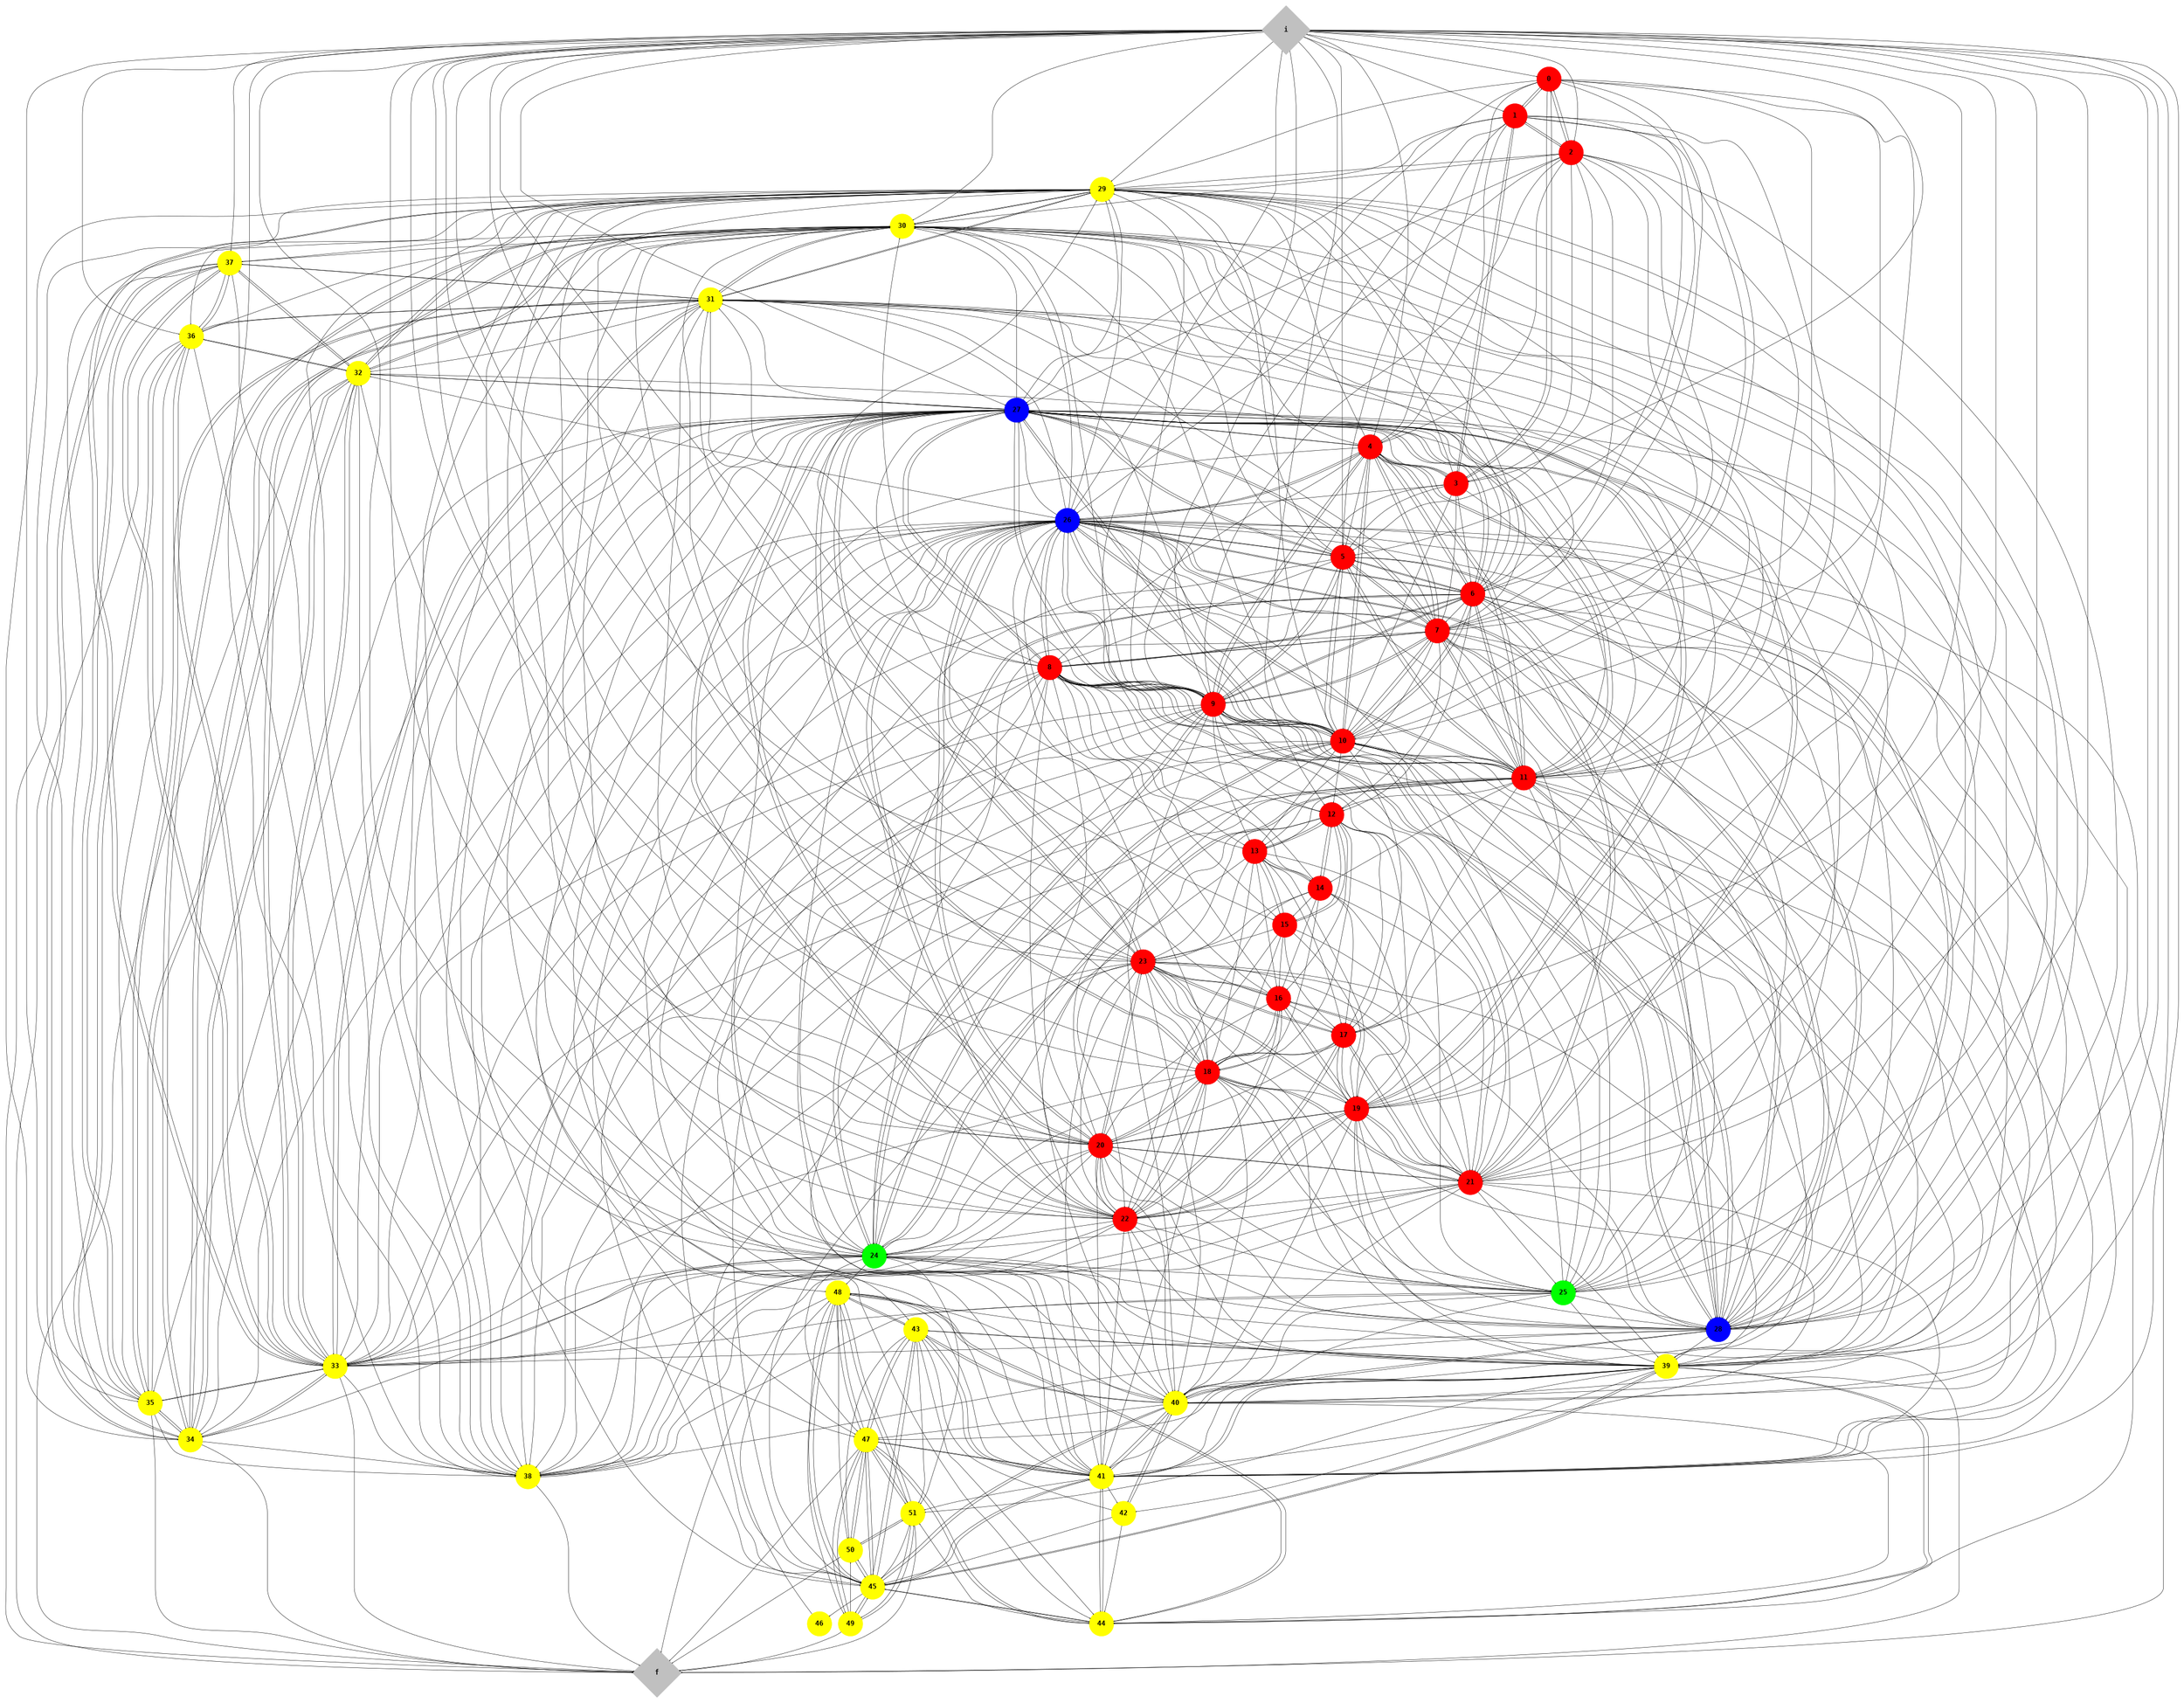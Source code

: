 digraph Bosch{
size = "40,20";
graph[rankdir=TB, center=true, margin=0.05, nodesep=0.2, ranksep=0.5]
node[fontname="Courier-Bold", fontsize=14]
edge[arrowsize=0.2, arrowhead=normal]
i [shape=diamond, style=filled, fontsize=20, color=gray, width=2, height=2, fixedsize=true]
f [shape=diamond, style=filled, fontsize=20, color=gray, width=2, height=2, fixedsize=true]
0 [shape=circle, style=filled, fontsize=20, color=red, width=1, height=1, fixedsize=true]
1 [shape=circle, style=filled, fontsize=20, color=red, width=1, height=1, fixedsize=true]
2 [shape=circle, style=filled, fontsize=20, color=red, width=1, height=1, fixedsize=true]
3 [shape=circle, style=filled, fontsize=20, color=red, width=1, height=1, fixedsize=true]
4 [shape=circle, style=filled, fontsize=20, color=red, width=1, height=1, fixedsize=true]
5 [shape=circle, style=filled, fontsize=20, color=red, width=1, height=1, fixedsize=true]
6 [shape=circle, style=filled, fontsize=20, color=red, width=1, height=1, fixedsize=true]
7 [shape=circle, style=filled, fontsize=20, color=red, width=1, height=1, fixedsize=true]
8 [shape=circle, style=filled, fontsize=20, color=red, width=1, height=1, fixedsize=true]
9 [shape=circle, style=filled, fontsize=20, color=red, width=1, height=1, fixedsize=true]
10 [shape=circle, style=filled, fontsize=20, color=red, width=1, height=1, fixedsize=true]
11 [shape=circle, style=filled, fontsize=20, color=red, width=1, height=1, fixedsize=true]
12 [shape=circle, style=filled, fontsize=20, color=red, width=1, height=1, fixedsize=true]
13 [shape=circle, style=filled, fontsize=20, color=red, width=1, height=1, fixedsize=true]
14 [shape=circle, style=filled, fontsize=20, color=red, width=1, height=1, fixedsize=true]
15 [shape=circle, style=filled, fontsize=20, color=red, width=1, height=1, fixedsize=true]
16 [shape=circle, style=filled, fontsize=20, color=red, width=1, height=1, fixedsize=true]
17 [shape=circle, style=filled, fontsize=20, color=red, width=1, height=1, fixedsize=true]
18 [shape=circle, style=filled, fontsize=20, color=red, width=1, height=1, fixedsize=true]
19 [shape=circle, style=filled, fontsize=20, color=red, width=1, height=1, fixedsize=true]
20 [shape=circle, style=filled, fontsize=20, color=red, width=1, height=1, fixedsize=true]
21 [shape=circle, style=filled, fontsize=20, color=red, width=1, height=1, fixedsize=true]
22 [shape=circle, style=filled, fontsize=20, color=red, width=1, height=1, fixedsize=true]
23 [shape=circle, style=filled, fontsize=20, color=red, width=1, height=1, fixedsize=true]
24 [shape=circle, style=filled, fontsize=20, color=green, width=1, height=1, fixedsize=true]
25 [shape=circle, style=filled, fontsize=20, color=green, width=1, height=1, fixedsize=true]
26 [shape=circle, style=filled, fontsize=20, color=blue, width=1, height=1, fixedsize=true]
27 [shape=circle, style=filled, fontsize=20, color=blue, width=1, height=1, fixedsize=true]
28 [shape=circle, style=filled, fontsize=20, color=blue, width=1, height=1, fixedsize=true]
29 [shape=circle, style=filled, fontsize=20, color=yellow, width=1, height=1, fixedsize=true]
30 [shape=circle, style=filled, fontsize=20, color=yellow, width=1, height=1, fixedsize=true]
31 [shape=circle, style=filled, fontsize=20, color=yellow, width=1, height=1, fixedsize=true]
32 [shape=circle, style=filled, fontsize=20, color=yellow, width=1, height=1, fixedsize=true]
33 [shape=circle, style=filled, fontsize=20, color=yellow, width=1, height=1, fixedsize=true]
34 [shape=circle, style=filled, fontsize=20, color=yellow, width=1, height=1, fixedsize=true]
35 [shape=circle, style=filled, fontsize=20, color=yellow, width=1, height=1, fixedsize=true]
36 [shape=circle, style=filled, fontsize=20, color=yellow, width=1, height=1, fixedsize=true]
37 [shape=circle, style=filled, fontsize=20, color=yellow, width=1, height=1, fixedsize=true]
38 [shape=circle, style=filled, fontsize=20, color=yellow, width=1, height=1, fixedsize=true]
39 [shape=circle, style=filled, fontsize=20, color=yellow, width=1, height=1, fixedsize=true]
40 [shape=circle, style=filled, fontsize=20, color=yellow, width=1, height=1, fixedsize=true]
41 [shape=circle, style=filled, fontsize=20, color=yellow, width=1, height=1, fixedsize=true]
42 [shape=circle, style=filled, fontsize=20, color=yellow, width=1, height=1, fixedsize=true]
43 [shape=circle, style=filled, fontsize=20, color=yellow, width=1, height=1, fixedsize=true]
44 [shape=circle, style=filled, fontsize=20, color=yellow, width=1, height=1, fixedsize=true]
45 [shape=circle, style=filled, fontsize=20, color=yellow, width=1, height=1, fixedsize=true]
46 [shape=circle, style=filled, fontsize=20, color=yellow, width=1, height=1, fixedsize=true]
47 [shape=circle, style=filled, fontsize=20, color=yellow, width=1, height=1, fixedsize=true]
48 [shape=circle, style=filled, fontsize=20, color=yellow, width=1, height=1, fixedsize=true]
49 [shape=circle, style=filled, fontsize=20, color=yellow, width=1, height=1, fixedsize=true]
50 [shape=circle, style=filled, fontsize=20, color=yellow, width=1, height=1, fixedsize=true]
51 [shape=circle, style=filled, fontsize=20, color=yellow, width=1, height=1, fixedsize=true]
i -> 0 [penwidth=1]
0 -> 1 [penwidth=1]
1 -> 2 [penwidth=1]
2 -> 4 [penwidth=1]
4 -> 7 [penwidth=1]
7 -> 11 [penwidth=1]
11 -> 8 [penwidth=1]
8 -> 30 [penwidth=1]
30 -> 29 [penwidth=1]
29 -> 31 [penwidth=1]
31 -> 33 [penwidth=1]
33 -> 34 [penwidth=1]
34 -> 35 [penwidth=1]
35 -> 37 [penwidth=1]
37 -> f [penwidth=1]
i -> 12 [penwidth=1]
12 -> 13 [penwidth=1]
13 -> 14 [penwidth=1]
14 -> 16 [penwidth=1]
16 -> 18 [penwidth=1]
18 -> 20 [penwidth=1]
20 -> 21 [penwidth=1]
21 -> 30 [penwidth=1]
29 -> 33 [penwidth=1]
i -> 1 [penwidth=1]
2 -> 0 [penwidth=1]
0 -> 5 [penwidth=1]
5 -> 6 [penwidth=1]
6 -> 10 [penwidth=1]
10 -> 8 [penwidth=1]
8 -> 29 [penwidth=1]
29 -> 30 [penwidth=1]
30 -> 33 [penwidth=1]
1 -> 0 [penwidth=1]
0 -> 2 [penwidth=1]
2 -> 10 [penwidth=1]
10 -> 4 [penwidth=1]
7 -> 8 [penwidth=1]
34 -> 36 [penwidth=1]
36 -> 37 [penwidth=1]
1 -> 3 [penwidth=1]
3 -> 0 [penwidth=1]
0 -> 4 [penwidth=1]
4 -> 11 [penwidth=1]
11 -> 7 [penwidth=1]
30 -> 34 [penwidth=1]
34 -> 33 [penwidth=1]
33 -> 36 [penwidth=1]
3 -> 4 [penwidth=1]
8 -> 10 [penwidth=1]
10 -> 29 [penwidth=1]
i -> 13 [penwidth=1]
13 -> 15 [penwidth=1]
15 -> 12 [penwidth=1]
12 -> 17 [penwidth=1]
17 -> 19 [penwidth=1]
19 -> 20 [penwidth=1]
20 -> 22 [penwidth=1]
22 -> 29 [penwidth=1]
34 -> 37 [penwidth=1]
37 -> 33 [penwidth=1]
33 -> 35 [penwidth=1]
35 -> f [penwidth=1]
i -> 24 [penwidth=1]
24 -> 26 [penwidth=1]
26 -> 30 [penwidth=1]
29 -> 34 [penwidth=1]
4 -> 10 [penwidth=1]
10 -> 7 [penwidth=1]
14 -> 17 [penwidth=1]
17 -> 18 [penwidth=1]
0 -> 3 [penwidth=1]
3 -> 1 [penwidth=1]
1 -> 9 [penwidth=1]
9 -> 5 [penwidth=1]
6 -> 8 [penwidth=1]
36 -> 34 [penwidth=1]
4 -> 8 [penwidth=1]
8 -> 7 [penwidth=1]
7 -> 9 [penwidth=1]
9 -> 29 [penwidth=1]
4 -> 6 [penwidth=1]
8 -> 9 [penwidth=1]
31 -> 30 [penwidth=1]
35 -> 34 [penwidth=1]
2 -> 5 [penwidth=1]
2 -> 1 [penwidth=1]
1 -> 4 [penwidth=1]
13 -> 12 [penwidth=1]
12 -> 14 [penwidth=1]
20 -> 23 [penwidth=1]
23 -> 29 [penwidth=1]
37 -> 36 [penwidth=1]
36 -> f [penwidth=1]
5 -> 7 [penwidth=1]
10 -> 30 [penwidth=1]
15 -> 16 [penwidth=1]
16 -> 23 [penwidth=1]
23 -> 18 [penwidth=1]
20 -> 29 [penwidth=1]
i -> 25 [penwidth=1]
25 -> 26 [penwidth=1]
16 -> 19 [penwidth=1]
2 -> 9 [penwidth=1]
9 -> 7 [penwidth=1]
7 -> 4 [penwidth=1]
8 -> 27 [penwidth=1]
27 -> 29 [penwidth=1]
10 -> 5 [penwidth=1]
3 -> 5 [penwidth=1]
7 -> 10 [penwidth=1]
1 -> 5 [penwidth=1]
5 -> 10 [penwidth=1]
10 -> 6 [penwidth=1]
8 -> 41 [penwidth=1]
41 -> 39 [penwidth=1]
39 -> 40 [penwidth=1]
40 -> 44 [penwidth=1]
44 -> 45 [penwidth=1]
45 -> 47 [penwidth=1]
47 -> 48 [penwidth=1]
48 -> 49 [penwidth=1]
49 -> 51 [penwidth=1]
51 -> f [penwidth=1]
8 -> 11 [penwidth=1]
11 -> 30 [penwidth=1]
37 -> 34 [penwidth=1]
34 -> f [penwidth=1]
15 -> 17 [penwidth=1]
17 -> 22 [penwidth=1]
22 -> 18 [penwidth=1]
5 -> 11 [penwidth=1]
11 -> 6 [penwidth=1]
30 -> 35 [penwidth=1]
35 -> 33 [penwidth=1]
31 -> 34 [penwidth=1]
33 -> f [penwidth=1]
26 -> 29 [penwidth=1]
3 -> 9 [penwidth=1]
9 -> 4 [penwidth=1]
9 -> 30 [penwidth=1]
5 -> 9 [penwidth=1]
11 -> 29 [penwidth=1]
9 -> 27 [penwidth=1]
3 -> 11 [penwidth=1]
11 -> 5 [penwidth=1]
12 -> 16 [penwidth=1]
9 -> 39 [penwidth=1]
39 -> 45 [penwidth=1]
45 -> 40 [penwidth=1]
40 -> 43 [penwidth=1]
43 -> 41 [penwidth=1]
41 -> 47 [penwidth=1]
48 -> 50 [penwidth=1]
50 -> 51 [penwidth=1]
11 -> 26 [penwidth=1]
30 -> 31 [penwidth=1]
37 -> 38 [penwidth=1]
38 -> f [penwidth=1]
21 -> 29 [penwidth=1]
30 -> 32 [penwidth=1]
32 -> 36 [penwidth=1]
6 -> 11 [penwidth=1]
0 -> 11 [penwidth=1]
11 -> 4 [penwidth=1]
3 -> 10 [penwidth=1]
8 -> 39 [penwidth=1]
41 -> 45 [penwidth=1]
22 -> 39 [penwidth=1]
40 -> 41 [penwidth=1]
41 -> 43 [penwidth=1]
43 -> 45 [penwidth=1]
32 -> 33 [penwidth=1]
i -> 2 [penwidth=1]
45 -> 41 [penwidth=1]
47 -> 51 [penwidth=1]
51 -> 48 [penwidth=1]
49 -> f [penwidth=1]
i -> 30 [penwidth=1]
24 -> 27 [penwidth=1]
33 -> 37 [penwidth=1]
14 -> 13 [penwidth=1]
13 -> 17 [penwidth=1]
24 -> 29 [penwidth=1]
32 -> 34 [penwidth=1]
5 -> 8 [penwidth=1]
2 -> 11 [penwidth=1]
36 -> 33 [penwidth=1]
14 -> 21 [penwidth=1]
21 -> 17 [penwidth=1]
26 -> 39 [penwidth=1]
39 -> 41 [penwidth=1]
41 -> 40 [penwidth=1]
43 -> 44 [penwidth=1]
50 -> f [penwidth=1]
13 -> 16 [penwidth=1]
14 -> 12 [penwidth=1]
17 -> 23 [penwidth=1]
20 -> 27 [penwidth=1]
12 -> 15 [penwidth=1]
15 -> 13 [penwidth=1]
13 -> 23 [penwidth=1]
23 -> 17 [penwidth=1]
22 -> 30 [penwidth=1]
9 -> 26 [penwidth=1]
30 -> 36 [penwidth=1]
10 -> 26 [penwidth=1]
18 -> 22 [penwidth=1]
22 -> 20 [penwidth=1]
12 -> 22 [penwidth=1]
22 -> 17 [penwidth=1]
37 -> 32 [penwidth=1]
23 -> 30 [penwidth=1]
14 -> 22 [penwidth=1]
22 -> 16 [penwidth=1]
8 -> 26 [penwidth=1]
i -> 29 [penwidth=1]
25 -> 27 [penwidth=1]
33 -> 30 [penwidth=1]
17 -> 21 [penwidth=1]
21 -> 18 [penwidth=1]
2 -> 6 [penwidth=1]
6 -> 5 [penwidth=1]
27 -> 30 [penwidth=1]
37 -> 35 [penwidth=1]
13 -> 21 [penwidth=1]
21 -> 16 [penwidth=1]
0 -> 9 [penwidth=1]
7 -> 29 [penwidth=1]
3 -> 7 [penwidth=1]
19 -> 22 [penwidth=1]
8 -> 6 [penwidth=1]
20 -> 30 [penwidth=1]
41 -> 44 [penwidth=1]
45 -> 48 [penwidth=1]
48 -> 47 [penwidth=1]
47 -> 49 [penwidth=1]
0 -> 10 [penwidth=1]
6 -> 30 [penwidth=1]
12 -> 23 [penwidth=1]
23 -> 16 [penwidth=1]
20 -> 26 [penwidth=1]
0 -> 6 [penwidth=1]
6 -> 4 [penwidth=1]
11 -> 27 [penwidth=1]
13 -> 22 [penwidth=1]
7 -> 30 [penwidth=1]
8 -> 28 [penwidth=1]
28 -> 29 [penwidth=1]
10 -> 39 [penwidth=1]
45 -> 44 [penwidth=1]
44 -> 47 [penwidth=1]
14 -> 23 [penwidth=1]
19 -> 23 [penwidth=1]
23 -> 20 [penwidth=1]
10 -> 27 [penwidth=1]
25 -> 29 [penwidth=1]
2 -> 7 [penwidth=1]
23 -> 19 [penwidth=1]
1 -> 11 [penwidth=1]
8 -> 24 [penwidth=1]
16 -> 21 [penwidth=1]
10 -> 40 [penwidth=1]
40 -> 39 [penwidth=1]
9 -> 8 [penwidth=1]
i -> 3 [penwidth=1]
36 -> 38 [penwidth=1]
21 -> 39 [penwidth=1]
48 -> 51 [penwidth=1]
51 -> 50 [penwidth=1]
24 -> 28 [penwidth=1]
9 -> 31 [penwidth=1]
31 -> 29 [penwidth=1]
6 -> 9 [penwidth=1]
11 -> 41 [penwidth=1]
40 -> 45 [penwidth=1]
22 -> 23 [penwidth=1]
16 -> 22 [penwidth=1]
15 -> 18 [penwidth=1]
18 -> 16 [penwidth=1]
16 -> 20 [penwidth=1]
21 -> 27 [penwidth=1]
22 -> 19 [penwidth=1]
15 -> 21 [penwidth=1]
33 -> 31 [penwidth=1]
31 -> 35 [penwidth=1]
i -> 14 [penwidth=1]
9 -> 6 [penwidth=1]
17 -> 20 [penwidth=1]
18 -> 29 [penwidth=1]
4 -> 9 [penwidth=1]
1 -> 7 [penwidth=1]
23 -> 26 [penwidth=1]
7 -> 5 [penwidth=1]
8 -> 25 [penwidth=1]
24 -> 30 [penwidth=1]
15 -> 23 [penwidth=1]
21 -> 24 [penwidth=1]
29 -> 36 [penwidth=1]
11 -> 39 [penwidth=1]
18 -> 21 [penwidth=1]
21 -> 20 [penwidth=1]
8 -> 31 [penwidth=1]
20 -> 18 [penwidth=1]
14 -> 19 [penwidth=1]
19 -> 17 [penwidth=1]
19 -> 21 [penwidth=1]
1 -> 6 [penwidth=1]
29 -> 35 [penwidth=1]
20 -> 19 [penwidth=1]
18 -> 23 [penwidth=1]
8 -> 45 [penwidth=1]
43 -> 48 [penwidth=1]
49 -> 47 [penwidth=1]
21 -> 19 [penwidth=1]
19 -> 16 [penwidth=1]
26 -> 40 [penwidth=1]
1 -> 10 [penwidth=1]
22 -> 27 [penwidth=1]
23 -> 27 [penwidth=1]
23 -> 39 [penwidth=1]
34 -> 38 [penwidth=1]
10 -> 11 [penwidth=1]
22 -> 26 [penwidth=1]
6 -> 26 [penwidth=1]
18 -> 30 [penwidth=1]
6 -> 27 [penwidth=1]
9 -> 13 [penwidth=1]
22 -> 40 [penwidth=1]
51 -> 49 [penwidth=1]
11 -> 40 [penwidth=1]
39 -> 43 [penwidth=1]
31 -> 36 [penwidth=1]
9 -> 41 [penwidth=1]
45 -> 51 [penwidth=1]
51 -> 47 [penwidth=1]
21 -> 28 [penwidth=1]
43 -> 51 [penwidth=1]
47 -> f [penwidth=1]
6 -> 29 [penwidth=1]
35 -> 38 [penwidth=1]
26 -> 33 [penwidth=1]
33 -> 29 [penwidth=1]
21 -> 41 [penwidth=1]
32 -> 35 [penwidth=1]
27 -> 41 [penwidth=1]
43 -> 47 [penwidth=1]
26 -> 8 [penwidth=1]
i -> 27 [penwidth=1]
27 -> 39 [penwidth=1]
15 -> 19 [penwidth=1]
25 -> 28 [penwidth=1]
21 -> 26 [penwidth=1]
34 -> 30 [penwidth=1]
30 -> 37 [penwidth=1]
8 -> 40 [penwidth=1]
41 -> 48 [penwidth=1]
10 -> 24 [penwidth=1]
10 -> 41 [penwidth=1]
43 -> 39 [penwidth=1]
9 -> 25 [penwidth=1]
25 -> 38 [penwidth=1]
i -> 15 [penwidth=1]
44 -> 48 [penwidth=1]
20 -> 40 [penwidth=1]
26 -> 27 [penwidth=1]
23 -> 38 [penwidth=1]
28 -> 30 [penwidth=1]
18 -> 17 [penwidth=1]
45 -> 43 [penwidth=1]
26 -> 41 [penwidth=1]
33 -> 38 [penwidth=1]
15 -> 22 [penwidth=1]
i -> 38 [penwidth=1]
44 -> 39 [penwidth=1]
39 -> 47 [penwidth=1]
47 -> 45 [penwidth=1]
9 -> 24 [penwidth=1]
33 -> 32 [penwidth=1]
9 -> 40 [penwidth=1]
39 -> 44 [penwidth=1]
19 -> 29 [penwidth=1]
7 -> 27 [penwidth=1]
0 -> 7 [penwidth=1]
29 -> 32 [penwidth=1]
50 -> 47 [penwidth=1]
14 -> 18 [penwidth=1]
11 -> 12 [penwidth=1]
25 -> 30 [penwidth=1]
23 -> 28 [penwidth=1]
21 -> 22 [penwidth=1]
20 -> 39 [penwidth=1]
47 -> 50 [penwidth=1]
19 -> 27 [penwidth=1]
23 -> 40 [penwidth=1]
44 -> 41 [penwidth=1]
11 -> 28 [penwidth=1]
7 -> 26 [penwidth=1]
21 -> 40 [penwidth=1]
3 -> 6 [penwidth=1]
13 -> 18 [penwidth=1]
23 -> 41 [penwidth=1]
22 -> 41 [penwidth=1]
13 -> 19 [penwidth=1]
25 -> 39 [penwidth=1]
35 -> 31 [penwidth=1]
22 -> 38 [penwidth=1]
32 -> 37 [penwidth=1]
i -> 26 [penwidth=1]
20 -> 24 [penwidth=1]
12 -> 19 [penwidth=1]
9 -> 11 [penwidth=1]
8 -> 38 [penwidth=1]
10 -> 12 [penwidth=1]
41 -> 51 [penwidth=1]
45 -> 39 [penwidth=1]
31 -> 32 [penwidth=1]
20 -> 41 [penwidth=1]
44 -> 51 [penwidth=1]
20 -> 31 [penwidth=1]
24 -> 25 [penwidth=1]
9 -> 38 [penwidth=1]
27 -> 40 [penwidth=1]
47 -> 43 [penwidth=1]
48 -> 45 [penwidth=1]
26 -> 20 [penwidth=1]
8 -> 13 [penwidth=1]
7 -> 41 [penwidth=1]
12 -> 21 [penwidth=1]
45 -> 50 [penwidth=1]
11 -> 24 [penwidth=1]
7 -> 39 [penwidth=1]
35 -> 32 [penwidth=1]
25 -> 41 [penwidth=1]
9 -> 12 [penwidth=1]
27 -> 6 [penwidth=1]
10 -> 28 [penwidth=1]
27 -> 7 [penwidth=1]
26 -> 9 [penwidth=1]
6 -> 39 [penwidth=1]
25 -> 40 [penwidth=1]
23 -> 24 [penwidth=1]
10 -> 31 [penwidth=1]
8 -> 12 [penwidth=1]
4 -> 5 [penwidth=1]
2 -> 3 [penwidth=1]
7 -> 25 [penwidth=1]
22 -> 28 [penwidth=1]
6 -> 28 [penwidth=1]
35 -> 36 [penwidth=1]
9 -> 10 [penwidth=1]
24 -> 39 [penwidth=1]
19 -> 26 [penwidth=1]
21 -> 38 [penwidth=1]
8 -> 33 [penwidth=1]
32 -> f [penwidth=1]
19 -> 30 [penwidth=1]
36 -> 32 [penwidth=1]
21 -> 31 [penwidth=1]
22 -> 24 [penwidth=1]
11 -> 31 [penwidth=1]
14 -> 15 [penwidth=1]
34 -> 32 [penwidth=1]
9 -> 28 [penwidth=1]
20 -> 25 [penwidth=1]
i -> 37 [penwidth=1]
4 -> 26 [penwidth=1]
26 -> 7 [penwidth=1]
26 -> 22 [penwidth=1]
7 -> 24 [penwidth=1]
24 -> 40 [penwidth=1]
18 -> 27 [penwidth=1]
45 -> 49 [penwidth=1]
20 -> 28 [penwidth=1]
26 -> 38 [penwidth=1]
27 -> 33 [penwidth=1]
26 -> 34 [penwidth=1]
34 -> 31 [penwidth=1]
11 -> 25 [penwidth=1]
11 -> 38 [penwidth=1]
10 -> 38 [penwidth=1]
31 -> 37 [penwidth=1]
18 -> 26 [penwidth=1]
5 -> 27 [penwidth=1]
27 -> 11 [penwidth=1]
28 -> 39 [penwidth=1]
28 -> 31 [penwidth=1]
20 -> 38 [penwidth=1]
27 -> 45 [penwidth=1]
10 -> 25 [penwidth=1]
22 -> 31 [penwidth=1]
41 -> 42 [penwidth=1]
42 -> 43 [penwidth=1]
26 -> 10 [penwidth=1]
29 -> 37 [penwidth=1]
47 -> 44 [penwidth=1]
12 -> 18 [penwidth=1]
i -> 41 [penwidth=1]
24 -> 6 [penwidth=1]
27 -> 23 [penwidth=1]
16 -> 17 [penwidth=1]
11 -> 13 [penwidth=1]
27 -> 28 [penwidth=1]
5 -> 26 [penwidth=1]
49 -> 50 [penwidth=1]
27 -> 34 [penwidth=1]
21 -> 23 [penwidth=1]
27 -> 9 [penwidth=1]
26 -> 31 [penwidth=1]
10 -> 33 [penwidth=1]
27 -> 10 [penwidth=1]
43 -> 40 [penwidth=1]
6 -> 24 [penwidth=1]
10 -> 13 [penwidth=1]
26 -> 23 [penwidth=1]
23 -> 31 [penwidth=1]
6 -> 41 [penwidth=1]
26 -> 28 [penwidth=1]
40 -> 47 [penwidth=1]
i -> 39 [penwidth=1]
9 -> 45 [penwidth=1]
27 -> 38 [penwidth=1]
36 -> 31 [penwidth=1]
11 -> 14 [penwidth=1]
26 -> f [penwidth=1]
27 -> 5 [penwidth=1]
27 -> 31 [penwidth=1]
27 -> 8 [penwidth=1]
24 -> 41 [penwidth=1]
11 -> 9 [penwidth=1]
18 -> 24 [penwidth=1]
10 -> 9 [penwidth=1]
22 -> 25 [penwidth=1]
22 -> 33 [penwidth=1]
i -> 17 [penwidth=1]
32 -> 38 [penwidth=1]
i -> 16 [penwidth=1]
23 -> 25 [penwidth=1]
2 -> 26 [penwidth=1]
26 -> 4 [penwidth=1]
25 -> 33 [penwidth=1]
27 -> 18 [penwidth=1]
24 -> 11 [penwidth=1]
26 -> 11 [penwidth=1]
27 -> 44 [penwidth=1]
18 -> 28 [penwidth=1]
4 -> 24 [penwidth=1]
24 -> 9 [penwidth=1]
28 -> 33 [penwidth=1]
40 -> 42 [penwidth=1]
21 -> 25 [penwidth=1]
9 -> 33 [penwidth=1]
28 -> 41 [penwidth=1]
43 -> 50 [penwidth=1]
10 -> 20 [penwidth=1]
20 -> 8 [penwidth=1]
8 -> 21 [penwidth=1]
21 -> 33 [penwidth=1]
26 -> 44 [penwidth=1]
i -> 28 [penwidth=1]
4 -> 3 [penwidth=1]
4 -> 27 [penwidth=1]
39 -> 48 [penwidth=1]
7 -> 40 [penwidth=1]
6 -> 40 [penwidth=1]
24 -> 51 [penwidth=1]
11 -> 33 [penwidth=1]
26 -> 48 [penwidth=1]
42 -> 44 [penwidth=1]
26 -> 6 [penwidth=1]
8 -> 14 [penwidth=1]
i -> 36 [penwidth=1]
i -> 35 [penwidth=1]
27 -> 47 [penwidth=1]
24 -> 33 [penwidth=1]
7 -> 12 [penwidth=1]
24 -> 48 [penwidth=1]
26 -> 47 [penwidth=1]
28 -> 40 [penwidth=1]
17 -> 27 [penwidth=1]
i -> 18 [penwidth=1]
29 -> 38 [penwidth=1]
7 -> 31 [penwidth=1]
20 -> 32 [penwidth=1]
32 -> 29 [penwidth=1]
49 -> 45 [penwidth=1]
28 -> 38 [penwidth=1]
16 -> 27 [penwidth=1]
27 -> 22 [penwidth=1]
7 -> 13 [penwidth=1]
27 -> 32 [penwidth=1]
24 -> f [penwidth=1]
4 -> 29 [penwidth=1]
27 -> 19 [penwidth=1]
27 -> 21 [penwidth=1]
39 -> 42 [penwidth=1]
42 -> 45 [penwidth=1]
24 -> 47 [penwidth=1]
3 -> 29 [penwidth=1]
1 -> 29 [penwidth=1]
48 -> f [penwidth=1]
5 -> 24 [penwidth=1]
24 -> 10 [penwidth=1]
11 -> 45 [penwidth=1]
5 -> 29 [penwidth=1]
6 -> 7 [penwidth=1]
7 -> 28 [penwidth=1]
26 -> 21 [penwidth=1]
27 -> 35 [penwidth=1]
i -> 20 [penwidth=1]
27 -> 20 [penwidth=1]
3 -> 26 [penwidth=1]
48 -> 43 [penwidth=1]
24 -> 38 [penwidth=1]
26 -> 32 [penwidth=1]
i -> 19 [penwidth=1]
11 -> 17 [penwidth=1]
10 -> 45 [penwidth=1]
i -> 40 [penwidth=1]
i -> 23 [penwidth=1]
18 -> 40 [penwidth=1]
i -> 21 [penwidth=1]
19 -> 39 [penwidth=1]
24 -> 34 [penwidth=1]
19 -> 31 [penwidth=1]
6 -> 31 [penwidth=1]
18 -> 39 [penwidth=1]
28 -> 4 [penwidth=1]
19 -> 40 [penwidth=1]
2 -> 28 [penwidth=1]
28 -> 5 [penwidth=1]
42 -> 40 [penwidth=1]
28 -> 10 [penwidth=1]
18 -> 41 [penwidth=1]
6 -> 38 [penwidth=1]
4 -> 28 [penwidth=1]
28 -> 6 [penwidth=1]
19 -> 41 [penwidth=1]
10 -> 17 [penwidth=1]
50 -> 45 [penwidth=1]
18 -> 33 [penwidth=1]
5 -> 28 [penwidth=1]
28 -> 9 [penwidth=1]
28 -> 8 [penwidth=1]
1 -> 27 [penwidth=1]
26 -> 43 [penwidth=1]
32 -> 30 [penwidth=1]
37 -> 31 [penwidth=1]
2 -> 29 [penwidth=1]
39 -> 51 [penwidth=1]
0 -> 29 [penwidth=1]
i -> 4 [penwidth=1]
i -> 5 [penwidth=1]
23 -> 45 [penwidth=1]
2 -> 27 [penwidth=1]
26 -> 5 [penwidth=1]
19 -> 38 [penwidth=1]
47 -> 41 [penwidth=1]
8 -> 15 [penwidth=1]
28 -> 7 [penwidth=1]
20 -> 33 [penwidth=1]
6 -> 12 [penwidth=1]
18 -> 19 [penwidth=1]
28 -> 11 [penwidth=1]
4 -> 30 [penwidth=1]
i -> 22 [penwidth=1]
2 -> 30 [penwidth=1]
6 -> 25 [penwidth=1]
5 -> 30 [penwidth=1]
3 -> 27 [penwidth=1]
27 -> 4 [penwidth=1]
16 -> 26 [penwidth=1]
19 -> 28 [penwidth=1]
19 -> 25 [penwidth=1]
40 -> 48 [penwidth=1]
48 -> 44 [penwidth=1]
18 -> 25 [penwidth=1]
25 -> 32 [penwidth=1]
32 -> 27 [penwidth=1]
45 -> 46 [penwidth=1]
46 -> 48 [penwidth=1]
{rank=source; i}
{rank=min; i}
{rank=max; f}{rank=sink; f}
}